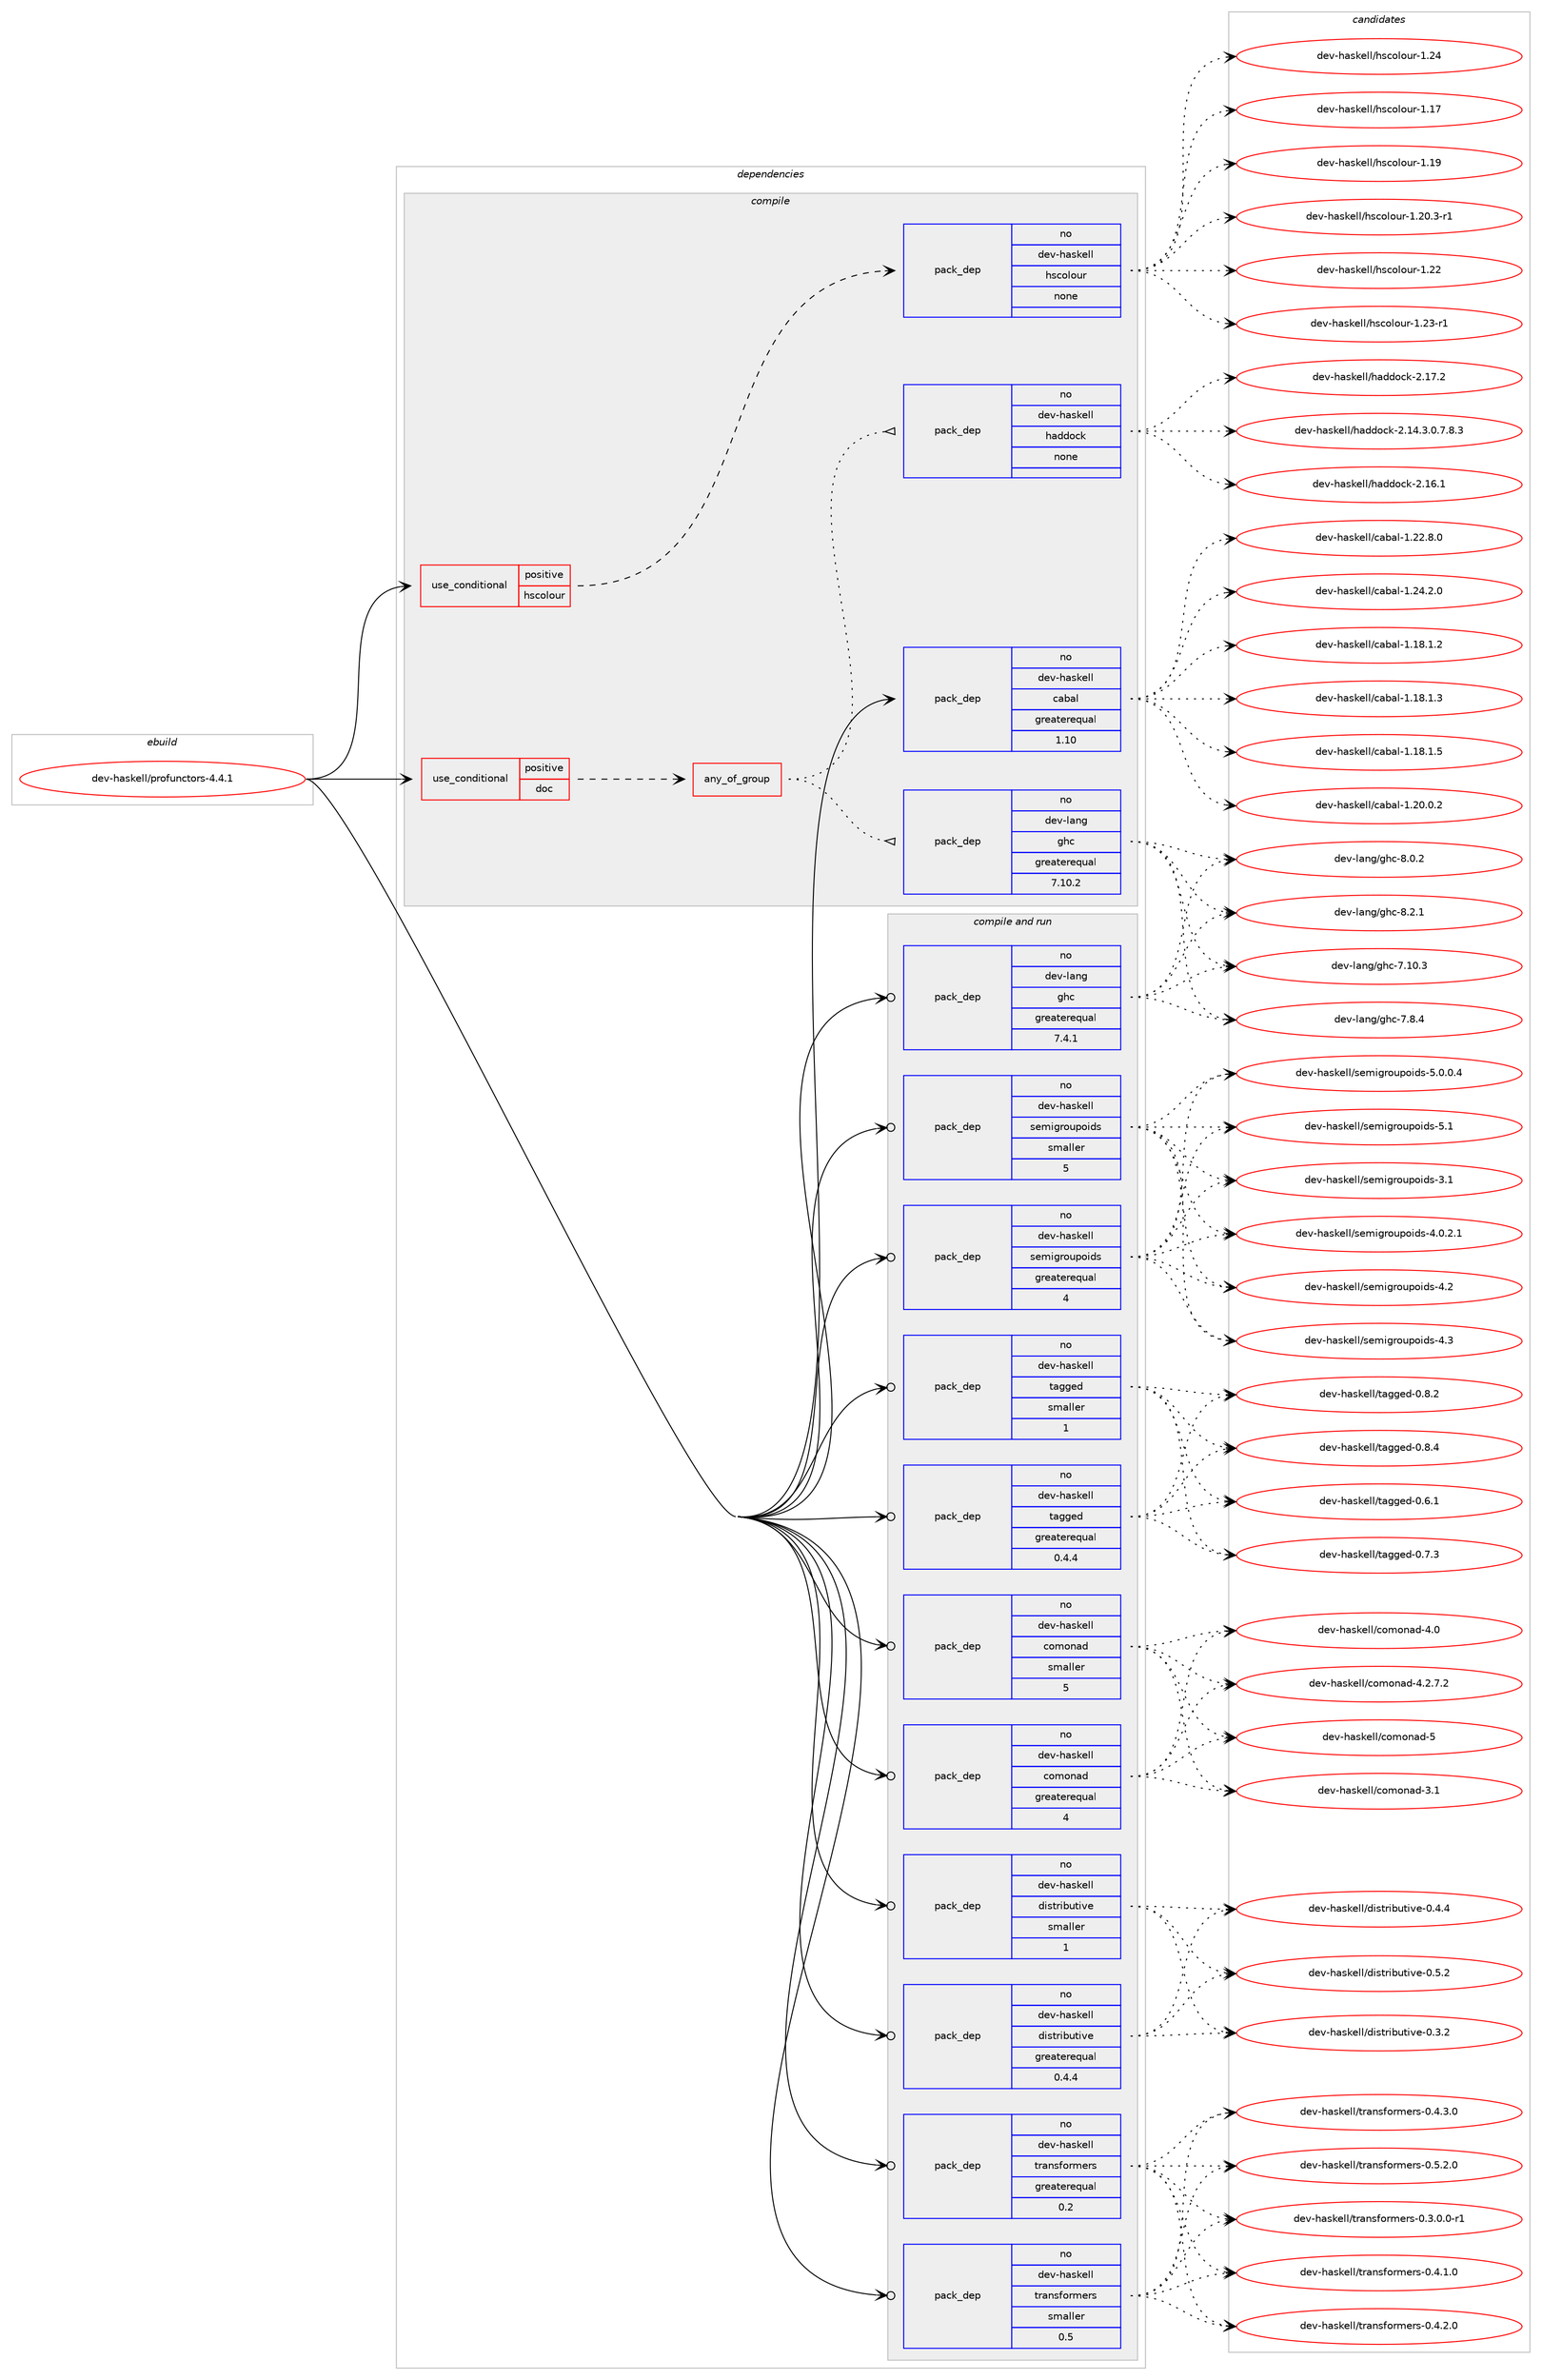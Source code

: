 digraph prolog {

# *************
# Graph options
# *************

newrank=true;
concentrate=true;
compound=true;
graph [rankdir=LR,fontname=Helvetica,fontsize=10,ranksep=1.5];#, ranksep=2.5, nodesep=0.2];
edge  [arrowhead=vee];
node  [fontname=Helvetica,fontsize=10];

# **********
# The ebuild
# **********

subgraph cluster_leftcol {
color=gray;
rank=same;
label=<<i>ebuild</i>>;
id [label="dev-haskell/profunctors-4.4.1", color=red, width=4, href="../dev-haskell/profunctors-4.4.1.svg"];
}

# ****************
# The dependencies
# ****************

subgraph cluster_midcol {
color=gray;
label=<<i>dependencies</i>>;
subgraph cluster_compile {
fillcolor="#eeeeee";
style=filled;
label=<<i>compile</i>>;
subgraph cond20403 {
dependency89954 [label=<<TABLE BORDER="0" CELLBORDER="1" CELLSPACING="0" CELLPADDING="4"><TR><TD ROWSPAN="3" CELLPADDING="10">use_conditional</TD></TR><TR><TD>positive</TD></TR><TR><TD>doc</TD></TR></TABLE>>, shape=none, color=red];
subgraph any2522 {
dependency89955 [label=<<TABLE BORDER="0" CELLBORDER="1" CELLSPACING="0" CELLPADDING="4"><TR><TD CELLPADDING="10">any_of_group</TD></TR></TABLE>>, shape=none, color=red];subgraph pack66999 {
dependency89956 [label=<<TABLE BORDER="0" CELLBORDER="1" CELLSPACING="0" CELLPADDING="4" WIDTH="220"><TR><TD ROWSPAN="6" CELLPADDING="30">pack_dep</TD></TR><TR><TD WIDTH="110">no</TD></TR><TR><TD>dev-haskell</TD></TR><TR><TD>haddock</TD></TR><TR><TD>none</TD></TR><TR><TD></TD></TR></TABLE>>, shape=none, color=blue];
}
dependency89955:e -> dependency89956:w [weight=20,style="dotted",arrowhead="oinv"];
subgraph pack67000 {
dependency89957 [label=<<TABLE BORDER="0" CELLBORDER="1" CELLSPACING="0" CELLPADDING="4" WIDTH="220"><TR><TD ROWSPAN="6" CELLPADDING="30">pack_dep</TD></TR><TR><TD WIDTH="110">no</TD></TR><TR><TD>dev-lang</TD></TR><TR><TD>ghc</TD></TR><TR><TD>greaterequal</TD></TR><TR><TD>7.10.2</TD></TR></TABLE>>, shape=none, color=blue];
}
dependency89955:e -> dependency89957:w [weight=20,style="dotted",arrowhead="oinv"];
}
dependency89954:e -> dependency89955:w [weight=20,style="dashed",arrowhead="vee"];
}
id:e -> dependency89954:w [weight=20,style="solid",arrowhead="vee"];
subgraph cond20404 {
dependency89958 [label=<<TABLE BORDER="0" CELLBORDER="1" CELLSPACING="0" CELLPADDING="4"><TR><TD ROWSPAN="3" CELLPADDING="10">use_conditional</TD></TR><TR><TD>positive</TD></TR><TR><TD>hscolour</TD></TR></TABLE>>, shape=none, color=red];
subgraph pack67001 {
dependency89959 [label=<<TABLE BORDER="0" CELLBORDER="1" CELLSPACING="0" CELLPADDING="4" WIDTH="220"><TR><TD ROWSPAN="6" CELLPADDING="30">pack_dep</TD></TR><TR><TD WIDTH="110">no</TD></TR><TR><TD>dev-haskell</TD></TR><TR><TD>hscolour</TD></TR><TR><TD>none</TD></TR><TR><TD></TD></TR></TABLE>>, shape=none, color=blue];
}
dependency89958:e -> dependency89959:w [weight=20,style="dashed",arrowhead="vee"];
}
id:e -> dependency89958:w [weight=20,style="solid",arrowhead="vee"];
subgraph pack67002 {
dependency89960 [label=<<TABLE BORDER="0" CELLBORDER="1" CELLSPACING="0" CELLPADDING="4" WIDTH="220"><TR><TD ROWSPAN="6" CELLPADDING="30">pack_dep</TD></TR><TR><TD WIDTH="110">no</TD></TR><TR><TD>dev-haskell</TD></TR><TR><TD>cabal</TD></TR><TR><TD>greaterequal</TD></TR><TR><TD>1.10</TD></TR></TABLE>>, shape=none, color=blue];
}
id:e -> dependency89960:w [weight=20,style="solid",arrowhead="vee"];
}
subgraph cluster_compileandrun {
fillcolor="#eeeeee";
style=filled;
label=<<i>compile and run</i>>;
subgraph pack67003 {
dependency89961 [label=<<TABLE BORDER="0" CELLBORDER="1" CELLSPACING="0" CELLPADDING="4" WIDTH="220"><TR><TD ROWSPAN="6" CELLPADDING="30">pack_dep</TD></TR><TR><TD WIDTH="110">no</TD></TR><TR><TD>dev-haskell</TD></TR><TR><TD>comonad</TD></TR><TR><TD>greaterequal</TD></TR><TR><TD>4</TD></TR></TABLE>>, shape=none, color=blue];
}
id:e -> dependency89961:w [weight=20,style="solid",arrowhead="odotvee"];
subgraph pack67004 {
dependency89962 [label=<<TABLE BORDER="0" CELLBORDER="1" CELLSPACING="0" CELLPADDING="4" WIDTH="220"><TR><TD ROWSPAN="6" CELLPADDING="30">pack_dep</TD></TR><TR><TD WIDTH="110">no</TD></TR><TR><TD>dev-haskell</TD></TR><TR><TD>comonad</TD></TR><TR><TD>smaller</TD></TR><TR><TD>5</TD></TR></TABLE>>, shape=none, color=blue];
}
id:e -> dependency89962:w [weight=20,style="solid",arrowhead="odotvee"];
subgraph pack67005 {
dependency89963 [label=<<TABLE BORDER="0" CELLBORDER="1" CELLSPACING="0" CELLPADDING="4" WIDTH="220"><TR><TD ROWSPAN="6" CELLPADDING="30">pack_dep</TD></TR><TR><TD WIDTH="110">no</TD></TR><TR><TD>dev-haskell</TD></TR><TR><TD>distributive</TD></TR><TR><TD>greaterequal</TD></TR><TR><TD>0.4.4</TD></TR></TABLE>>, shape=none, color=blue];
}
id:e -> dependency89963:w [weight=20,style="solid",arrowhead="odotvee"];
subgraph pack67006 {
dependency89964 [label=<<TABLE BORDER="0" CELLBORDER="1" CELLSPACING="0" CELLPADDING="4" WIDTH="220"><TR><TD ROWSPAN="6" CELLPADDING="30">pack_dep</TD></TR><TR><TD WIDTH="110">no</TD></TR><TR><TD>dev-haskell</TD></TR><TR><TD>distributive</TD></TR><TR><TD>smaller</TD></TR><TR><TD>1</TD></TR></TABLE>>, shape=none, color=blue];
}
id:e -> dependency89964:w [weight=20,style="solid",arrowhead="odotvee"];
subgraph pack67007 {
dependency89965 [label=<<TABLE BORDER="0" CELLBORDER="1" CELLSPACING="0" CELLPADDING="4" WIDTH="220"><TR><TD ROWSPAN="6" CELLPADDING="30">pack_dep</TD></TR><TR><TD WIDTH="110">no</TD></TR><TR><TD>dev-haskell</TD></TR><TR><TD>semigroupoids</TD></TR><TR><TD>greaterequal</TD></TR><TR><TD>4</TD></TR></TABLE>>, shape=none, color=blue];
}
id:e -> dependency89965:w [weight=20,style="solid",arrowhead="odotvee"];
subgraph pack67008 {
dependency89966 [label=<<TABLE BORDER="0" CELLBORDER="1" CELLSPACING="0" CELLPADDING="4" WIDTH="220"><TR><TD ROWSPAN="6" CELLPADDING="30">pack_dep</TD></TR><TR><TD WIDTH="110">no</TD></TR><TR><TD>dev-haskell</TD></TR><TR><TD>semigroupoids</TD></TR><TR><TD>smaller</TD></TR><TR><TD>5</TD></TR></TABLE>>, shape=none, color=blue];
}
id:e -> dependency89966:w [weight=20,style="solid",arrowhead="odotvee"];
subgraph pack67009 {
dependency89967 [label=<<TABLE BORDER="0" CELLBORDER="1" CELLSPACING="0" CELLPADDING="4" WIDTH="220"><TR><TD ROWSPAN="6" CELLPADDING="30">pack_dep</TD></TR><TR><TD WIDTH="110">no</TD></TR><TR><TD>dev-haskell</TD></TR><TR><TD>tagged</TD></TR><TR><TD>greaterequal</TD></TR><TR><TD>0.4.4</TD></TR></TABLE>>, shape=none, color=blue];
}
id:e -> dependency89967:w [weight=20,style="solid",arrowhead="odotvee"];
subgraph pack67010 {
dependency89968 [label=<<TABLE BORDER="0" CELLBORDER="1" CELLSPACING="0" CELLPADDING="4" WIDTH="220"><TR><TD ROWSPAN="6" CELLPADDING="30">pack_dep</TD></TR><TR><TD WIDTH="110">no</TD></TR><TR><TD>dev-haskell</TD></TR><TR><TD>tagged</TD></TR><TR><TD>smaller</TD></TR><TR><TD>1</TD></TR></TABLE>>, shape=none, color=blue];
}
id:e -> dependency89968:w [weight=20,style="solid",arrowhead="odotvee"];
subgraph pack67011 {
dependency89969 [label=<<TABLE BORDER="0" CELLBORDER="1" CELLSPACING="0" CELLPADDING="4" WIDTH="220"><TR><TD ROWSPAN="6" CELLPADDING="30">pack_dep</TD></TR><TR><TD WIDTH="110">no</TD></TR><TR><TD>dev-haskell</TD></TR><TR><TD>transformers</TD></TR><TR><TD>greaterequal</TD></TR><TR><TD>0.2</TD></TR></TABLE>>, shape=none, color=blue];
}
id:e -> dependency89969:w [weight=20,style="solid",arrowhead="odotvee"];
subgraph pack67012 {
dependency89970 [label=<<TABLE BORDER="0" CELLBORDER="1" CELLSPACING="0" CELLPADDING="4" WIDTH="220"><TR><TD ROWSPAN="6" CELLPADDING="30">pack_dep</TD></TR><TR><TD WIDTH="110">no</TD></TR><TR><TD>dev-haskell</TD></TR><TR><TD>transformers</TD></TR><TR><TD>smaller</TD></TR><TR><TD>0.5</TD></TR></TABLE>>, shape=none, color=blue];
}
id:e -> dependency89970:w [weight=20,style="solid",arrowhead="odotvee"];
subgraph pack67013 {
dependency89971 [label=<<TABLE BORDER="0" CELLBORDER="1" CELLSPACING="0" CELLPADDING="4" WIDTH="220"><TR><TD ROWSPAN="6" CELLPADDING="30">pack_dep</TD></TR><TR><TD WIDTH="110">no</TD></TR><TR><TD>dev-lang</TD></TR><TR><TD>ghc</TD></TR><TR><TD>greaterequal</TD></TR><TR><TD>7.4.1</TD></TR></TABLE>>, shape=none, color=blue];
}
id:e -> dependency89971:w [weight=20,style="solid",arrowhead="odotvee"];
}
subgraph cluster_run {
fillcolor="#eeeeee";
style=filled;
label=<<i>run</i>>;
}
}

# **************
# The candidates
# **************

subgraph cluster_choices {
rank=same;
color=gray;
label=<<i>candidates</i>>;

subgraph choice66999 {
color=black;
nodesep=1;
choice1001011184510497115107101108108471049710010011199107455046495246514648465546564651 [label="dev-haskell/haddock-2.14.3.0.7.8.3", color=red, width=4,href="../dev-haskell/haddock-2.14.3.0.7.8.3.svg"];
choice100101118451049711510710110810847104971001001119910745504649544649 [label="dev-haskell/haddock-2.16.1", color=red, width=4,href="../dev-haskell/haddock-2.16.1.svg"];
choice100101118451049711510710110810847104971001001119910745504649554650 [label="dev-haskell/haddock-2.17.2", color=red, width=4,href="../dev-haskell/haddock-2.17.2.svg"];
dependency89956:e -> choice1001011184510497115107101108108471049710010011199107455046495246514648465546564651:w [style=dotted,weight="100"];
dependency89956:e -> choice100101118451049711510710110810847104971001001119910745504649544649:w [style=dotted,weight="100"];
dependency89956:e -> choice100101118451049711510710110810847104971001001119910745504649554650:w [style=dotted,weight="100"];
}
subgraph choice67000 {
color=black;
nodesep=1;
choice1001011184510897110103471031049945554649484651 [label="dev-lang/ghc-7.10.3", color=red, width=4,href="../dev-lang/ghc-7.10.3.svg"];
choice10010111845108971101034710310499455546564652 [label="dev-lang/ghc-7.8.4", color=red, width=4,href="../dev-lang/ghc-7.8.4.svg"];
choice10010111845108971101034710310499455646484650 [label="dev-lang/ghc-8.0.2", color=red, width=4,href="../dev-lang/ghc-8.0.2.svg"];
choice10010111845108971101034710310499455646504649 [label="dev-lang/ghc-8.2.1", color=red, width=4,href="../dev-lang/ghc-8.2.1.svg"];
dependency89957:e -> choice1001011184510897110103471031049945554649484651:w [style=dotted,weight="100"];
dependency89957:e -> choice10010111845108971101034710310499455546564652:w [style=dotted,weight="100"];
dependency89957:e -> choice10010111845108971101034710310499455646484650:w [style=dotted,weight="100"];
dependency89957:e -> choice10010111845108971101034710310499455646504649:w [style=dotted,weight="100"];
}
subgraph choice67001 {
color=black;
nodesep=1;
choice100101118451049711510710110810847104115991111081111171144549464955 [label="dev-haskell/hscolour-1.17", color=red, width=4,href="../dev-haskell/hscolour-1.17.svg"];
choice100101118451049711510710110810847104115991111081111171144549464957 [label="dev-haskell/hscolour-1.19", color=red, width=4,href="../dev-haskell/hscolour-1.19.svg"];
choice10010111845104971151071011081084710411599111108111117114454946504846514511449 [label="dev-haskell/hscolour-1.20.3-r1", color=red, width=4,href="../dev-haskell/hscolour-1.20.3-r1.svg"];
choice100101118451049711510710110810847104115991111081111171144549465050 [label="dev-haskell/hscolour-1.22", color=red, width=4,href="../dev-haskell/hscolour-1.22.svg"];
choice1001011184510497115107101108108471041159911110811111711445494650514511449 [label="dev-haskell/hscolour-1.23-r1", color=red, width=4,href="../dev-haskell/hscolour-1.23-r1.svg"];
choice100101118451049711510710110810847104115991111081111171144549465052 [label="dev-haskell/hscolour-1.24", color=red, width=4,href="../dev-haskell/hscolour-1.24.svg"];
dependency89959:e -> choice100101118451049711510710110810847104115991111081111171144549464955:w [style=dotted,weight="100"];
dependency89959:e -> choice100101118451049711510710110810847104115991111081111171144549464957:w [style=dotted,weight="100"];
dependency89959:e -> choice10010111845104971151071011081084710411599111108111117114454946504846514511449:w [style=dotted,weight="100"];
dependency89959:e -> choice100101118451049711510710110810847104115991111081111171144549465050:w [style=dotted,weight="100"];
dependency89959:e -> choice1001011184510497115107101108108471041159911110811111711445494650514511449:w [style=dotted,weight="100"];
dependency89959:e -> choice100101118451049711510710110810847104115991111081111171144549465052:w [style=dotted,weight="100"];
}
subgraph choice67002 {
color=black;
nodesep=1;
choice10010111845104971151071011081084799979897108454946495646494650 [label="dev-haskell/cabal-1.18.1.2", color=red, width=4,href="../dev-haskell/cabal-1.18.1.2.svg"];
choice10010111845104971151071011081084799979897108454946495646494651 [label="dev-haskell/cabal-1.18.1.3", color=red, width=4,href="../dev-haskell/cabal-1.18.1.3.svg"];
choice10010111845104971151071011081084799979897108454946495646494653 [label="dev-haskell/cabal-1.18.1.5", color=red, width=4,href="../dev-haskell/cabal-1.18.1.5.svg"];
choice10010111845104971151071011081084799979897108454946504846484650 [label="dev-haskell/cabal-1.20.0.2", color=red, width=4,href="../dev-haskell/cabal-1.20.0.2.svg"];
choice10010111845104971151071011081084799979897108454946505046564648 [label="dev-haskell/cabal-1.22.8.0", color=red, width=4,href="../dev-haskell/cabal-1.22.8.0.svg"];
choice10010111845104971151071011081084799979897108454946505246504648 [label="dev-haskell/cabal-1.24.2.0", color=red, width=4,href="../dev-haskell/cabal-1.24.2.0.svg"];
dependency89960:e -> choice10010111845104971151071011081084799979897108454946495646494650:w [style=dotted,weight="100"];
dependency89960:e -> choice10010111845104971151071011081084799979897108454946495646494651:w [style=dotted,weight="100"];
dependency89960:e -> choice10010111845104971151071011081084799979897108454946495646494653:w [style=dotted,weight="100"];
dependency89960:e -> choice10010111845104971151071011081084799979897108454946504846484650:w [style=dotted,weight="100"];
dependency89960:e -> choice10010111845104971151071011081084799979897108454946505046564648:w [style=dotted,weight="100"];
dependency89960:e -> choice10010111845104971151071011081084799979897108454946505246504648:w [style=dotted,weight="100"];
}
subgraph choice67003 {
color=black;
nodesep=1;
choice100101118451049711510710110810847991111091111109710045514649 [label="dev-haskell/comonad-3.1", color=red, width=4,href="../dev-haskell/comonad-3.1.svg"];
choice100101118451049711510710110810847991111091111109710045524648 [label="dev-haskell/comonad-4.0", color=red, width=4,href="../dev-haskell/comonad-4.0.svg"];
choice10010111845104971151071011081084799111109111110971004552465046554650 [label="dev-haskell/comonad-4.2.7.2", color=red, width=4,href="../dev-haskell/comonad-4.2.7.2.svg"];
choice10010111845104971151071011081084799111109111110971004553 [label="dev-haskell/comonad-5", color=red, width=4,href="../dev-haskell/comonad-5.svg"];
dependency89961:e -> choice100101118451049711510710110810847991111091111109710045514649:w [style=dotted,weight="100"];
dependency89961:e -> choice100101118451049711510710110810847991111091111109710045524648:w [style=dotted,weight="100"];
dependency89961:e -> choice10010111845104971151071011081084799111109111110971004552465046554650:w [style=dotted,weight="100"];
dependency89961:e -> choice10010111845104971151071011081084799111109111110971004553:w [style=dotted,weight="100"];
}
subgraph choice67004 {
color=black;
nodesep=1;
choice100101118451049711510710110810847991111091111109710045514649 [label="dev-haskell/comonad-3.1", color=red, width=4,href="../dev-haskell/comonad-3.1.svg"];
choice100101118451049711510710110810847991111091111109710045524648 [label="dev-haskell/comonad-4.0", color=red, width=4,href="../dev-haskell/comonad-4.0.svg"];
choice10010111845104971151071011081084799111109111110971004552465046554650 [label="dev-haskell/comonad-4.2.7.2", color=red, width=4,href="../dev-haskell/comonad-4.2.7.2.svg"];
choice10010111845104971151071011081084799111109111110971004553 [label="dev-haskell/comonad-5", color=red, width=4,href="../dev-haskell/comonad-5.svg"];
dependency89962:e -> choice100101118451049711510710110810847991111091111109710045514649:w [style=dotted,weight="100"];
dependency89962:e -> choice100101118451049711510710110810847991111091111109710045524648:w [style=dotted,weight="100"];
dependency89962:e -> choice10010111845104971151071011081084799111109111110971004552465046554650:w [style=dotted,weight="100"];
dependency89962:e -> choice10010111845104971151071011081084799111109111110971004553:w [style=dotted,weight="100"];
}
subgraph choice67005 {
color=black;
nodesep=1;
choice10010111845104971151071011081084710010511511611410598117116105118101454846514650 [label="dev-haskell/distributive-0.3.2", color=red, width=4,href="../dev-haskell/distributive-0.3.2.svg"];
choice10010111845104971151071011081084710010511511611410598117116105118101454846524652 [label="dev-haskell/distributive-0.4.4", color=red, width=4,href="../dev-haskell/distributive-0.4.4.svg"];
choice10010111845104971151071011081084710010511511611410598117116105118101454846534650 [label="dev-haskell/distributive-0.5.2", color=red, width=4,href="../dev-haskell/distributive-0.5.2.svg"];
dependency89963:e -> choice10010111845104971151071011081084710010511511611410598117116105118101454846514650:w [style=dotted,weight="100"];
dependency89963:e -> choice10010111845104971151071011081084710010511511611410598117116105118101454846524652:w [style=dotted,weight="100"];
dependency89963:e -> choice10010111845104971151071011081084710010511511611410598117116105118101454846534650:w [style=dotted,weight="100"];
}
subgraph choice67006 {
color=black;
nodesep=1;
choice10010111845104971151071011081084710010511511611410598117116105118101454846514650 [label="dev-haskell/distributive-0.3.2", color=red, width=4,href="../dev-haskell/distributive-0.3.2.svg"];
choice10010111845104971151071011081084710010511511611410598117116105118101454846524652 [label="dev-haskell/distributive-0.4.4", color=red, width=4,href="../dev-haskell/distributive-0.4.4.svg"];
choice10010111845104971151071011081084710010511511611410598117116105118101454846534650 [label="dev-haskell/distributive-0.5.2", color=red, width=4,href="../dev-haskell/distributive-0.5.2.svg"];
dependency89964:e -> choice10010111845104971151071011081084710010511511611410598117116105118101454846514650:w [style=dotted,weight="100"];
dependency89964:e -> choice10010111845104971151071011081084710010511511611410598117116105118101454846524652:w [style=dotted,weight="100"];
dependency89964:e -> choice10010111845104971151071011081084710010511511611410598117116105118101454846534650:w [style=dotted,weight="100"];
}
subgraph choice67007 {
color=black;
nodesep=1;
choice10010111845104971151071011081084711510110910510311411111711211110510011545514649 [label="dev-haskell/semigroupoids-3.1", color=red, width=4,href="../dev-haskell/semigroupoids-3.1.svg"];
choice1001011184510497115107101108108471151011091051031141111171121111051001154552464846504649 [label="dev-haskell/semigroupoids-4.0.2.1", color=red, width=4,href="../dev-haskell/semigroupoids-4.0.2.1.svg"];
choice10010111845104971151071011081084711510110910510311411111711211110510011545524650 [label="dev-haskell/semigroupoids-4.2", color=red, width=4,href="../dev-haskell/semigroupoids-4.2.svg"];
choice10010111845104971151071011081084711510110910510311411111711211110510011545524651 [label="dev-haskell/semigroupoids-4.3", color=red, width=4,href="../dev-haskell/semigroupoids-4.3.svg"];
choice1001011184510497115107101108108471151011091051031141111171121111051001154553464846484652 [label="dev-haskell/semigroupoids-5.0.0.4", color=red, width=4,href="../dev-haskell/semigroupoids-5.0.0.4.svg"];
choice10010111845104971151071011081084711510110910510311411111711211110510011545534649 [label="dev-haskell/semigroupoids-5.1", color=red, width=4,href="../dev-haskell/semigroupoids-5.1.svg"];
dependency89965:e -> choice10010111845104971151071011081084711510110910510311411111711211110510011545514649:w [style=dotted,weight="100"];
dependency89965:e -> choice1001011184510497115107101108108471151011091051031141111171121111051001154552464846504649:w [style=dotted,weight="100"];
dependency89965:e -> choice10010111845104971151071011081084711510110910510311411111711211110510011545524650:w [style=dotted,weight="100"];
dependency89965:e -> choice10010111845104971151071011081084711510110910510311411111711211110510011545524651:w [style=dotted,weight="100"];
dependency89965:e -> choice1001011184510497115107101108108471151011091051031141111171121111051001154553464846484652:w [style=dotted,weight="100"];
dependency89965:e -> choice10010111845104971151071011081084711510110910510311411111711211110510011545534649:w [style=dotted,weight="100"];
}
subgraph choice67008 {
color=black;
nodesep=1;
choice10010111845104971151071011081084711510110910510311411111711211110510011545514649 [label="dev-haskell/semigroupoids-3.1", color=red, width=4,href="../dev-haskell/semigroupoids-3.1.svg"];
choice1001011184510497115107101108108471151011091051031141111171121111051001154552464846504649 [label="dev-haskell/semigroupoids-4.0.2.1", color=red, width=4,href="../dev-haskell/semigroupoids-4.0.2.1.svg"];
choice10010111845104971151071011081084711510110910510311411111711211110510011545524650 [label="dev-haskell/semigroupoids-4.2", color=red, width=4,href="../dev-haskell/semigroupoids-4.2.svg"];
choice10010111845104971151071011081084711510110910510311411111711211110510011545524651 [label="dev-haskell/semigroupoids-4.3", color=red, width=4,href="../dev-haskell/semigroupoids-4.3.svg"];
choice1001011184510497115107101108108471151011091051031141111171121111051001154553464846484652 [label="dev-haskell/semigroupoids-5.0.0.4", color=red, width=4,href="../dev-haskell/semigroupoids-5.0.0.4.svg"];
choice10010111845104971151071011081084711510110910510311411111711211110510011545534649 [label="dev-haskell/semigroupoids-5.1", color=red, width=4,href="../dev-haskell/semigroupoids-5.1.svg"];
dependency89966:e -> choice10010111845104971151071011081084711510110910510311411111711211110510011545514649:w [style=dotted,weight="100"];
dependency89966:e -> choice1001011184510497115107101108108471151011091051031141111171121111051001154552464846504649:w [style=dotted,weight="100"];
dependency89966:e -> choice10010111845104971151071011081084711510110910510311411111711211110510011545524650:w [style=dotted,weight="100"];
dependency89966:e -> choice10010111845104971151071011081084711510110910510311411111711211110510011545524651:w [style=dotted,weight="100"];
dependency89966:e -> choice1001011184510497115107101108108471151011091051031141111171121111051001154553464846484652:w [style=dotted,weight="100"];
dependency89966:e -> choice10010111845104971151071011081084711510110910510311411111711211110510011545534649:w [style=dotted,weight="100"];
}
subgraph choice67009 {
color=black;
nodesep=1;
choice10010111845104971151071011081084711697103103101100454846544649 [label="dev-haskell/tagged-0.6.1", color=red, width=4,href="../dev-haskell/tagged-0.6.1.svg"];
choice10010111845104971151071011081084711697103103101100454846554651 [label="dev-haskell/tagged-0.7.3", color=red, width=4,href="../dev-haskell/tagged-0.7.3.svg"];
choice10010111845104971151071011081084711697103103101100454846564650 [label="dev-haskell/tagged-0.8.2", color=red, width=4,href="../dev-haskell/tagged-0.8.2.svg"];
choice10010111845104971151071011081084711697103103101100454846564652 [label="dev-haskell/tagged-0.8.4", color=red, width=4,href="../dev-haskell/tagged-0.8.4.svg"];
dependency89967:e -> choice10010111845104971151071011081084711697103103101100454846544649:w [style=dotted,weight="100"];
dependency89967:e -> choice10010111845104971151071011081084711697103103101100454846554651:w [style=dotted,weight="100"];
dependency89967:e -> choice10010111845104971151071011081084711697103103101100454846564650:w [style=dotted,weight="100"];
dependency89967:e -> choice10010111845104971151071011081084711697103103101100454846564652:w [style=dotted,weight="100"];
}
subgraph choice67010 {
color=black;
nodesep=1;
choice10010111845104971151071011081084711697103103101100454846544649 [label="dev-haskell/tagged-0.6.1", color=red, width=4,href="../dev-haskell/tagged-0.6.1.svg"];
choice10010111845104971151071011081084711697103103101100454846554651 [label="dev-haskell/tagged-0.7.3", color=red, width=4,href="../dev-haskell/tagged-0.7.3.svg"];
choice10010111845104971151071011081084711697103103101100454846564650 [label="dev-haskell/tagged-0.8.2", color=red, width=4,href="../dev-haskell/tagged-0.8.2.svg"];
choice10010111845104971151071011081084711697103103101100454846564652 [label="dev-haskell/tagged-0.8.4", color=red, width=4,href="../dev-haskell/tagged-0.8.4.svg"];
dependency89968:e -> choice10010111845104971151071011081084711697103103101100454846544649:w [style=dotted,weight="100"];
dependency89968:e -> choice10010111845104971151071011081084711697103103101100454846554651:w [style=dotted,weight="100"];
dependency89968:e -> choice10010111845104971151071011081084711697103103101100454846564650:w [style=dotted,weight="100"];
dependency89968:e -> choice10010111845104971151071011081084711697103103101100454846564652:w [style=dotted,weight="100"];
}
subgraph choice67011 {
color=black;
nodesep=1;
choice1001011184510497115107101108108471161149711011510211111410910111411545484651464846484511449 [label="dev-haskell/transformers-0.3.0.0-r1", color=red, width=4,href="../dev-haskell/transformers-0.3.0.0-r1.svg"];
choice100101118451049711510710110810847116114971101151021111141091011141154548465246494648 [label="dev-haskell/transformers-0.4.1.0", color=red, width=4,href="../dev-haskell/transformers-0.4.1.0.svg"];
choice100101118451049711510710110810847116114971101151021111141091011141154548465246504648 [label="dev-haskell/transformers-0.4.2.0", color=red, width=4,href="../dev-haskell/transformers-0.4.2.0.svg"];
choice100101118451049711510710110810847116114971101151021111141091011141154548465246514648 [label="dev-haskell/transformers-0.4.3.0", color=red, width=4,href="../dev-haskell/transformers-0.4.3.0.svg"];
choice100101118451049711510710110810847116114971101151021111141091011141154548465346504648 [label="dev-haskell/transformers-0.5.2.0", color=red, width=4,href="../dev-haskell/transformers-0.5.2.0.svg"];
dependency89969:e -> choice1001011184510497115107101108108471161149711011510211111410910111411545484651464846484511449:w [style=dotted,weight="100"];
dependency89969:e -> choice100101118451049711510710110810847116114971101151021111141091011141154548465246494648:w [style=dotted,weight="100"];
dependency89969:e -> choice100101118451049711510710110810847116114971101151021111141091011141154548465246504648:w [style=dotted,weight="100"];
dependency89969:e -> choice100101118451049711510710110810847116114971101151021111141091011141154548465246514648:w [style=dotted,weight="100"];
dependency89969:e -> choice100101118451049711510710110810847116114971101151021111141091011141154548465346504648:w [style=dotted,weight="100"];
}
subgraph choice67012 {
color=black;
nodesep=1;
choice1001011184510497115107101108108471161149711011510211111410910111411545484651464846484511449 [label="dev-haskell/transformers-0.3.0.0-r1", color=red, width=4,href="../dev-haskell/transformers-0.3.0.0-r1.svg"];
choice100101118451049711510710110810847116114971101151021111141091011141154548465246494648 [label="dev-haskell/transformers-0.4.1.0", color=red, width=4,href="../dev-haskell/transformers-0.4.1.0.svg"];
choice100101118451049711510710110810847116114971101151021111141091011141154548465246504648 [label="dev-haskell/transformers-0.4.2.0", color=red, width=4,href="../dev-haskell/transformers-0.4.2.0.svg"];
choice100101118451049711510710110810847116114971101151021111141091011141154548465246514648 [label="dev-haskell/transformers-0.4.3.0", color=red, width=4,href="../dev-haskell/transformers-0.4.3.0.svg"];
choice100101118451049711510710110810847116114971101151021111141091011141154548465346504648 [label="dev-haskell/transformers-0.5.2.0", color=red, width=4,href="../dev-haskell/transformers-0.5.2.0.svg"];
dependency89970:e -> choice1001011184510497115107101108108471161149711011510211111410910111411545484651464846484511449:w [style=dotted,weight="100"];
dependency89970:e -> choice100101118451049711510710110810847116114971101151021111141091011141154548465246494648:w [style=dotted,weight="100"];
dependency89970:e -> choice100101118451049711510710110810847116114971101151021111141091011141154548465246504648:w [style=dotted,weight="100"];
dependency89970:e -> choice100101118451049711510710110810847116114971101151021111141091011141154548465246514648:w [style=dotted,weight="100"];
dependency89970:e -> choice100101118451049711510710110810847116114971101151021111141091011141154548465346504648:w [style=dotted,weight="100"];
}
subgraph choice67013 {
color=black;
nodesep=1;
choice1001011184510897110103471031049945554649484651 [label="dev-lang/ghc-7.10.3", color=red, width=4,href="../dev-lang/ghc-7.10.3.svg"];
choice10010111845108971101034710310499455546564652 [label="dev-lang/ghc-7.8.4", color=red, width=4,href="../dev-lang/ghc-7.8.4.svg"];
choice10010111845108971101034710310499455646484650 [label="dev-lang/ghc-8.0.2", color=red, width=4,href="../dev-lang/ghc-8.0.2.svg"];
choice10010111845108971101034710310499455646504649 [label="dev-lang/ghc-8.2.1", color=red, width=4,href="../dev-lang/ghc-8.2.1.svg"];
dependency89971:e -> choice1001011184510897110103471031049945554649484651:w [style=dotted,weight="100"];
dependency89971:e -> choice10010111845108971101034710310499455546564652:w [style=dotted,weight="100"];
dependency89971:e -> choice10010111845108971101034710310499455646484650:w [style=dotted,weight="100"];
dependency89971:e -> choice10010111845108971101034710310499455646504649:w [style=dotted,weight="100"];
}
}

}
